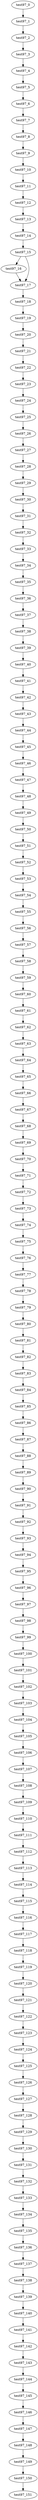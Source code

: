 digraph G {
test97_0->test97_1;
test97_1->test97_2;
test97_2->test97_3;
test97_3->test97_4;
test97_4->test97_5;
test97_5->test97_6;
test97_6->test97_7;
test97_7->test97_8;
test97_8->test97_9;
test97_9->test97_10;
test97_10->test97_11;
test97_11->test97_12;
test97_12->test97_13;
test97_13->test97_14;
test97_14->test97_15;
test97_15->test97_16;
test97_15->test97_17;
test97_16->test97_17;
test97_17->test97_18;
test97_18->test97_19;
test97_19->test97_20;
test97_20->test97_21;
test97_21->test97_22;
test97_22->test97_23;
test97_23->test97_24;
test97_24->test97_25;
test97_25->test97_26;
test97_26->test97_27;
test97_27->test97_28;
test97_28->test97_29;
test97_29->test97_30;
test97_30->test97_31;
test97_31->test97_32;
test97_32->test97_33;
test97_33->test97_34;
test97_34->test97_35;
test97_35->test97_36;
test97_36->test97_37;
test97_37->test97_38;
test97_38->test97_39;
test97_39->test97_40;
test97_40->test97_41;
test97_41->test97_42;
test97_42->test97_43;
test97_43->test97_44;
test97_44->test97_45;
test97_45->test97_46;
test97_46->test97_47;
test97_47->test97_48;
test97_48->test97_49;
test97_49->test97_50;
test97_50->test97_51;
test97_51->test97_52;
test97_52->test97_53;
test97_53->test97_54;
test97_54->test97_55;
test97_55->test97_56;
test97_56->test97_57;
test97_57->test97_58;
test97_58->test97_59;
test97_59->test97_60;
test97_60->test97_61;
test97_61->test97_62;
test97_62->test97_63;
test97_63->test97_64;
test97_64->test97_65;
test97_65->test97_66;
test97_66->test97_67;
test97_67->test97_68;
test97_68->test97_69;
test97_69->test97_70;
test97_70->test97_71;
test97_71->test97_72;
test97_72->test97_73;
test97_73->test97_74;
test97_74->test97_75;
test97_75->test97_76;
test97_76->test97_77;
test97_77->test97_78;
test97_78->test97_79;
test97_79->test97_80;
test97_80->test97_81;
test97_81->test97_82;
test97_82->test97_83;
test97_83->test97_84;
test97_84->test97_85;
test97_85->test97_86;
test97_86->test97_87;
test97_87->test97_88;
test97_88->test97_89;
test97_89->test97_90;
test97_90->test97_91;
test97_91->test97_92;
test97_92->test97_93;
test97_93->test97_94;
test97_94->test97_95;
test97_95->test97_96;
test97_96->test97_97;
test97_97->test97_98;
test97_98->test97_99;
test97_99->test97_100;
test97_100->test97_101;
test97_101->test97_102;
test97_102->test97_103;
test97_103->test97_104;
test97_104->test97_105;
test97_105->test97_106;
test97_106->test97_107;
test97_107->test97_108;
test97_108->test97_109;
test97_109->test97_110;
test97_110->test97_111;
test97_111->test97_112;
test97_112->test97_113;
test97_113->test97_114;
test97_114->test97_115;
test97_115->test97_116;
test97_116->test97_117;
test97_117->test97_118;
test97_118->test97_119;
test97_119->test97_120;
test97_120->test97_121;
test97_121->test97_122;
test97_122->test97_123;
test97_123->test97_124;
test97_124->test97_125;
test97_125->test97_126;
test97_126->test97_127;
test97_127->test97_128;
test97_128->test97_129;
test97_129->test97_130;
test97_130->test97_131;
test97_131->test97_132;
test97_132->test97_133;
test97_133->test97_134;
test97_134->test97_135;
test97_135->test97_136;
test97_136->test97_137;
test97_137->test97_138;
test97_138->test97_139;
test97_139->test97_140;
test97_140->test97_141;
test97_141->test97_142;
test97_142->test97_143;
test97_143->test97_144;
test97_144->test97_145;
test97_145->test97_146;
test97_146->test97_147;
test97_147->test97_148;
test97_148->test97_149;
test97_149->test97_150;
test97_150->test97_151;

}
